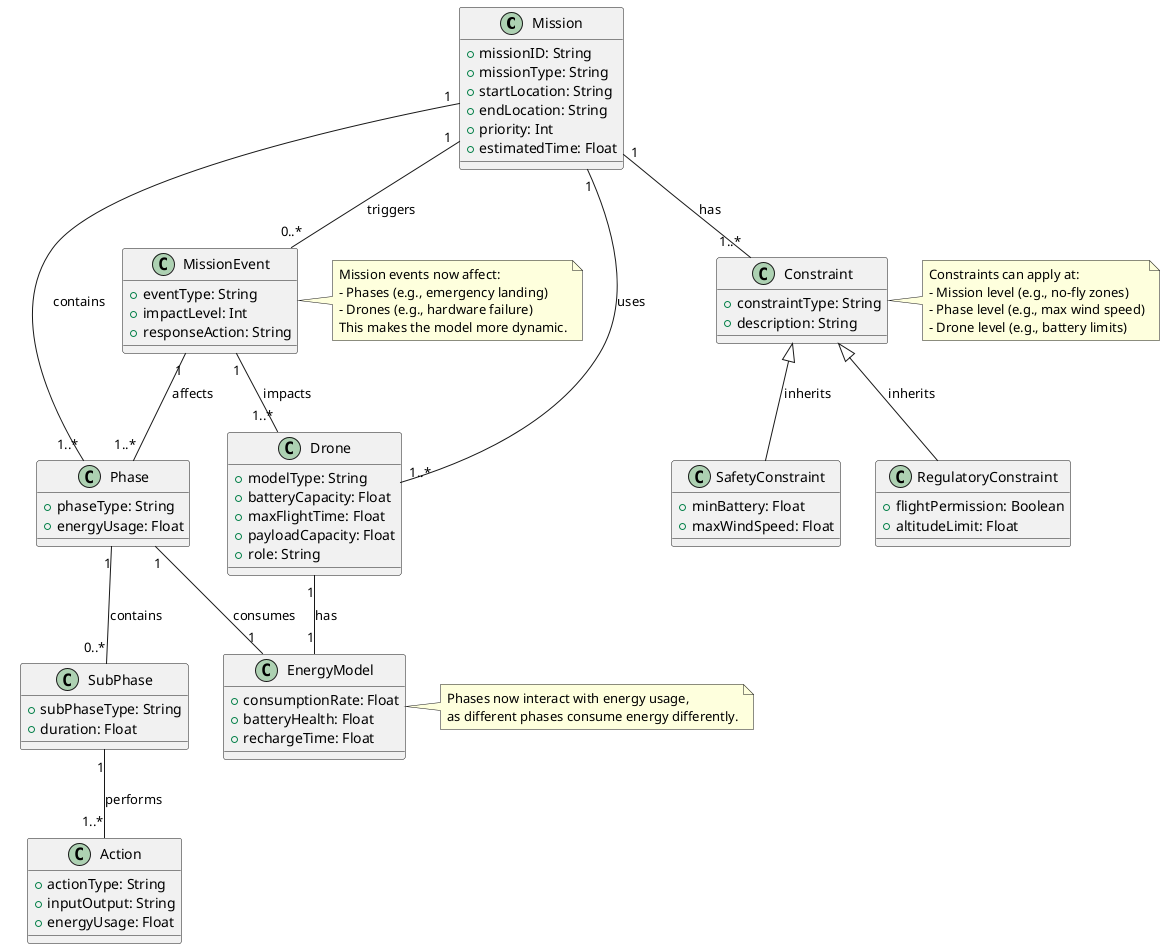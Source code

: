 @startuml

class Mission {
    + missionID: String
    + missionType: String
    + startLocation: String
    + endLocation: String
    + priority: Int
    + estimatedTime: Float
}
Mission "1" -- "1..*" Phase : "contains"

class Phase {
    + phaseType: String
    + energyUsage: Float
}
Phase "1" -- "0..*" SubPhase : "contains"

class SubPhase {
    + subPhaseType: String
    + duration: Float
}
SubPhase "1" -- "1..*" Action : "performs"

class Action {
    + actionType: String
    + inputOutput: String
    + energyUsage: Float
}

class Drone {
    + modelType: String
    + batteryCapacity: Float
    + maxFlightTime: Float
    + payloadCapacity: Float
    + role: String
}
Mission "1" -- "1..*" Drone : "uses"

class Constraint {
    + constraintType: String
    + description: String
}
Mission "1" -- "1..*" Constraint : "has"
Constraint <|-- SafetyConstraint : "inherits"
Constraint <|-- RegulatoryConstraint : "inherits"

class SafetyConstraint {
    + minBattery: Float
    + maxWindSpeed: Float
}

class RegulatoryConstraint {
    + flightPermission: Boolean
    + altitudeLimit: Float
}

class MissionEvent {
    + eventType: String
    + impactLevel: Int
    + responseAction: String
}
Mission "1" -- "0..*" MissionEvent : "triggers"
MissionEvent "1" -- "1..*" Phase : "affects" 
MissionEvent "1" -- "1..*" Drone : "impacts"

class EnergyModel {
    + consumptionRate: Float
    + batteryHealth: Float
    + rechargeTime: Float
}
Drone "1" -- "1" EnergyModel : "has"
Phase "1" -- "1" EnergyModel : "consumes"

note right of MissionEvent
Mission events now affect:
- Phases (e.g., emergency landing)
- Drones (e.g., hardware failure)
This makes the model more dynamic.
end note

note right of Constraint
Constraints can apply at:
- Mission level (e.g., no-fly zones)
- Phase level (e.g., max wind speed)
- Drone level (e.g., battery limits)
end note

note right of EnergyModel
Phases now interact with energy usage,
as different phases consume energy differently.
end note

@enduml
